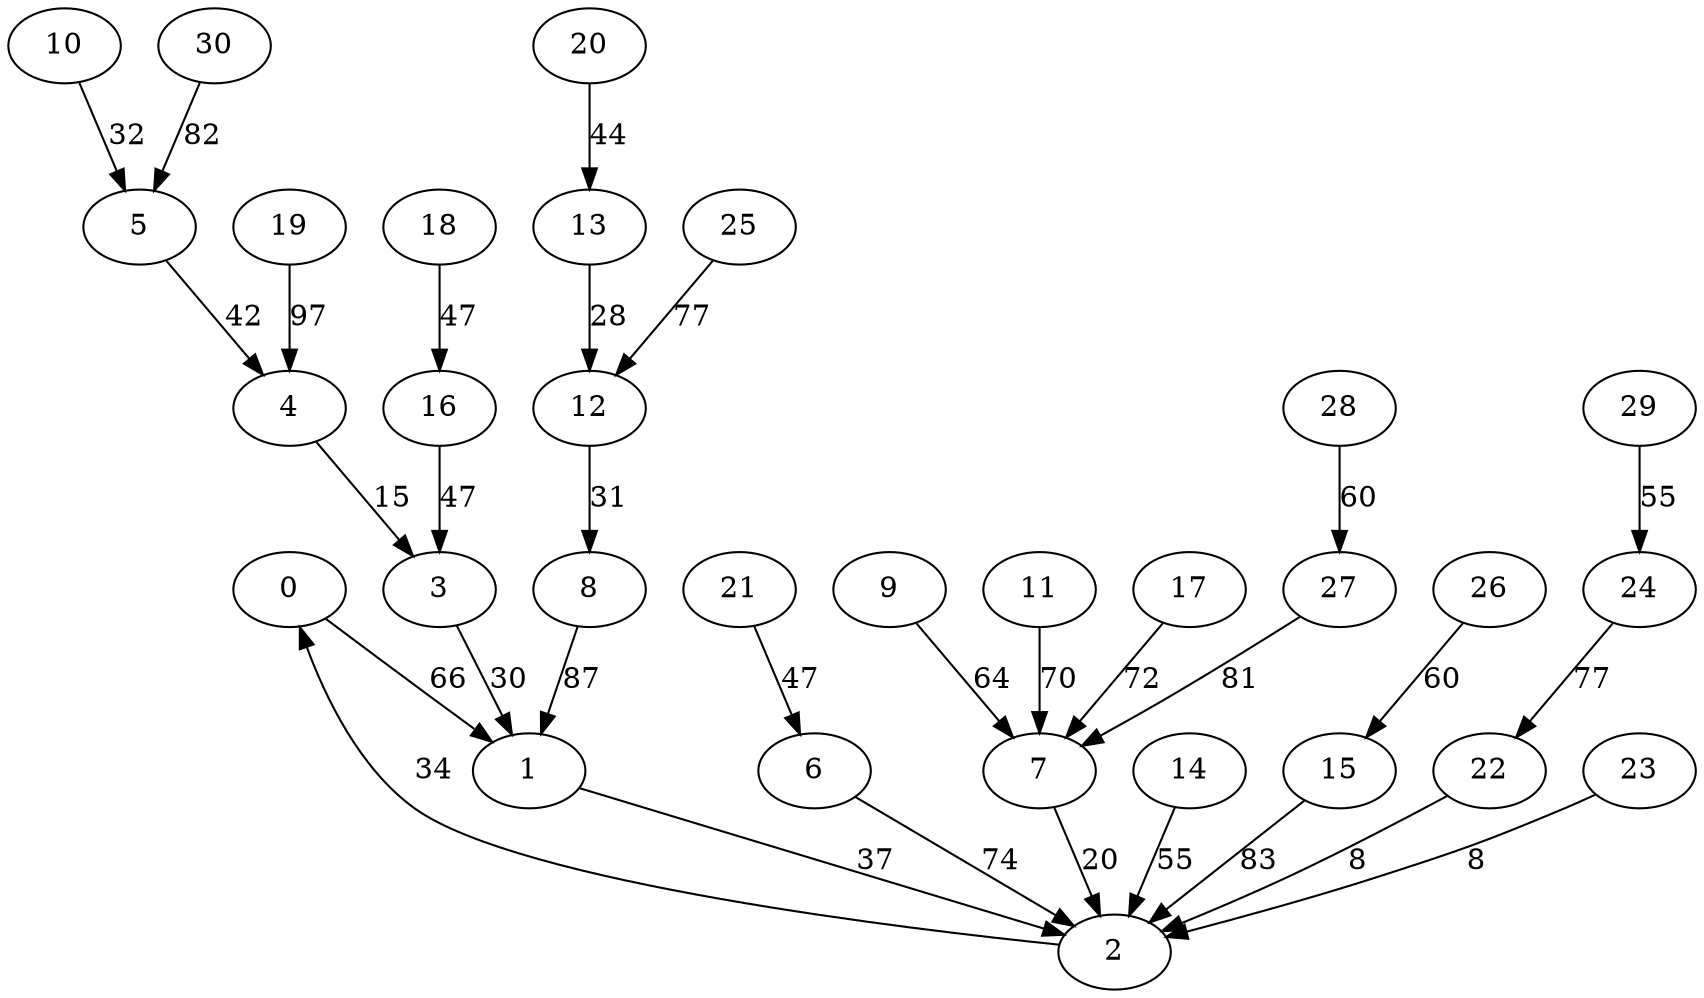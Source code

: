 digraph Doro_30 {
0;1;2;3;4;5;6;7;8;9;10;11;12;13;14;15;16;17;18;19;20;21;22;23;24;25;26;27;28;29;30;0 -> 1 [label = 66];
1 -> 2 [label = 37];
2 -> 0 [label = 34];
3 -> 1 [label = 30];
4 -> 3 [label = 15];
5 -> 4 [label = 42];
6 -> 2 [label = 74];
7 -> 2 [label = 20];
8 -> 1 [label = 87];
9 -> 7 [label = 64];
10 -> 5 [label = 32];
11 -> 7 [label = 70];
12 -> 8 [label = 31];
13 -> 12 [label = 28];
14 -> 2 [label = 55];
15 -> 2 [label = 83];
16 -> 3 [label = 47];
17 -> 7 [label = 72];
18 -> 16 [label = 47];
19 -> 4 [label = 97];
20 -> 13 [label = 44];
21 -> 6 [label = 47];
22 -> 2 [label = 8];
23 -> 2 [label = 8];
24 -> 22 [label = 77];
25 -> 12 [label = 77];
26 -> 15 [label = 60];
27 -> 7 [label = 81];
28 -> 27 [label = 60];
29 -> 24 [label = 55];
30 -> 5 [label = 82];
}
